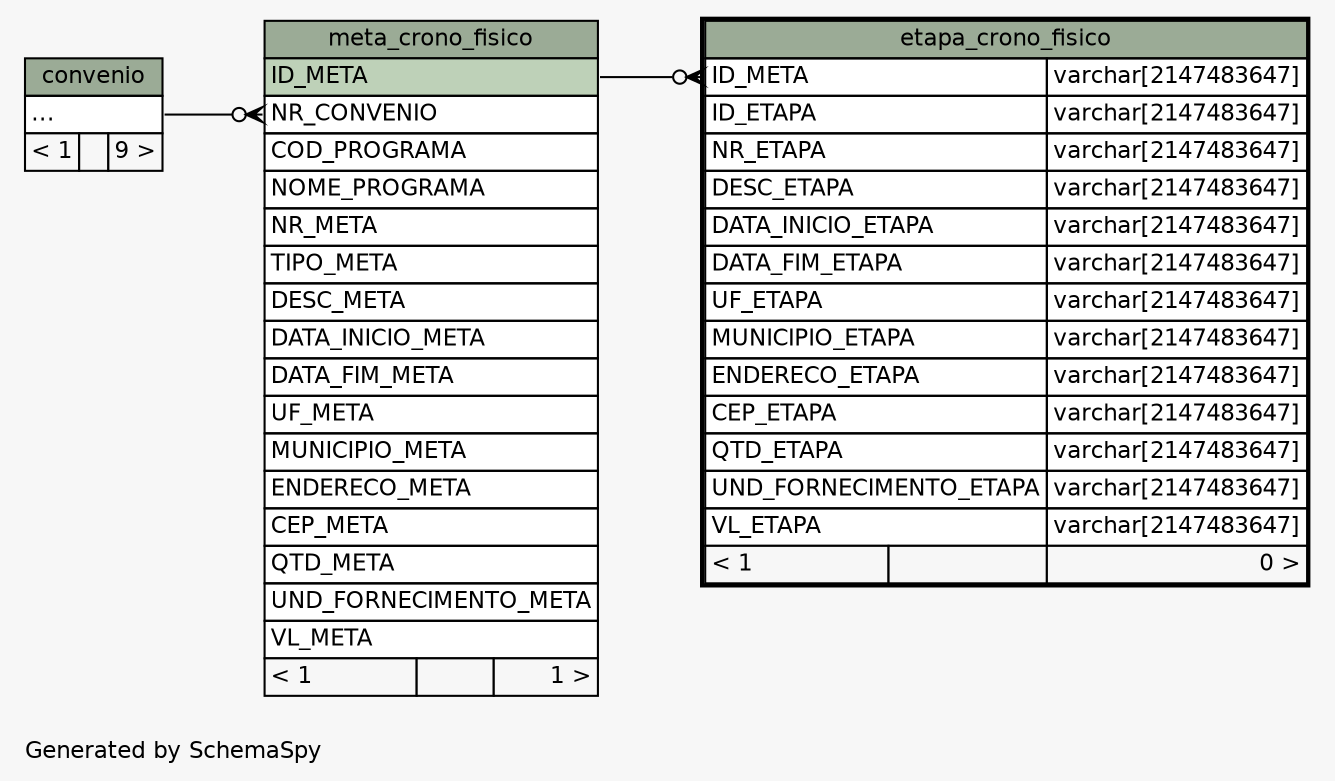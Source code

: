 // dot 2.38.0 on Windows 10 10.0
// SchemaSpy rev 590
digraph "twoDegreesRelationshipsDiagram" {
  graph [
    rankdir="RL"
    bgcolor="#f7f7f7"
    label="\nGenerated by SchemaSpy"
    labeljust="l"
    nodesep="0.18"
    ranksep="0.46"
    fontname="Helvetica"
    fontsize="11"
  ];
  node [
    fontname="Helvetica"
    fontsize="11"
    shape="plaintext"
  ];
  edge [
    arrowsize="0.8"
  ];
  "etapa_crono_fisico":"ID_META":w -> "meta_crono_fisico":"ID_META":e [arrowhead=none dir=back arrowtail=crowodot];
  "meta_crono_fisico":"NR_CONVENIO":w -> "convenio":"elipses":e [arrowhead=none dir=back arrowtail=crowodot];
  "convenio" [
    label=<
    <TABLE BORDER="0" CELLBORDER="1" CELLSPACING="0" BGCOLOR="#ffffff">
      <TR><TD COLSPAN="3" BGCOLOR="#9bab96" ALIGN="CENTER">convenio</TD></TR>
      <TR><TD PORT="elipses" COLSPAN="3" ALIGN="LEFT">...</TD></TR>
      <TR><TD ALIGN="LEFT" BGCOLOR="#f7f7f7">&lt; 1</TD><TD ALIGN="RIGHT" BGCOLOR="#f7f7f7">  </TD><TD ALIGN="RIGHT" BGCOLOR="#f7f7f7">9 &gt;</TD></TR>
    </TABLE>>
    URL="convenio.html"
    tooltip="convenio"
  ];
  "etapa_crono_fisico" [
    label=<
    <TABLE BORDER="2" CELLBORDER="1" CELLSPACING="0" BGCOLOR="#ffffff">
      <TR><TD COLSPAN="3" BGCOLOR="#9bab96" ALIGN="CENTER">etapa_crono_fisico</TD></TR>
      <TR><TD PORT="ID_META" COLSPAN="2" ALIGN="LEFT">ID_META</TD><TD PORT="ID_META.type" ALIGN="LEFT">varchar[2147483647]</TD></TR>
      <TR><TD PORT="ID_ETAPA" COLSPAN="2" ALIGN="LEFT">ID_ETAPA</TD><TD PORT="ID_ETAPA.type" ALIGN="LEFT">varchar[2147483647]</TD></TR>
      <TR><TD PORT="NR_ETAPA" COLSPAN="2" ALIGN="LEFT">NR_ETAPA</TD><TD PORT="NR_ETAPA.type" ALIGN="LEFT">varchar[2147483647]</TD></TR>
      <TR><TD PORT="DESC_ETAPA" COLSPAN="2" ALIGN="LEFT">DESC_ETAPA</TD><TD PORT="DESC_ETAPA.type" ALIGN="LEFT">varchar[2147483647]</TD></TR>
      <TR><TD PORT="DATA_INICIO_ETAPA" COLSPAN="2" ALIGN="LEFT">DATA_INICIO_ETAPA</TD><TD PORT="DATA_INICIO_ETAPA.type" ALIGN="LEFT">varchar[2147483647]</TD></TR>
      <TR><TD PORT="DATA_FIM_ETAPA" COLSPAN="2" ALIGN="LEFT">DATA_FIM_ETAPA</TD><TD PORT="DATA_FIM_ETAPA.type" ALIGN="LEFT">varchar[2147483647]</TD></TR>
      <TR><TD PORT="UF_ETAPA" COLSPAN="2" ALIGN="LEFT">UF_ETAPA</TD><TD PORT="UF_ETAPA.type" ALIGN="LEFT">varchar[2147483647]</TD></TR>
      <TR><TD PORT="MUNICIPIO_ETAPA" COLSPAN="2" ALIGN="LEFT">MUNICIPIO_ETAPA</TD><TD PORT="MUNICIPIO_ETAPA.type" ALIGN="LEFT">varchar[2147483647]</TD></TR>
      <TR><TD PORT="ENDERECO_ETAPA" COLSPAN="2" ALIGN="LEFT">ENDERECO_ETAPA</TD><TD PORT="ENDERECO_ETAPA.type" ALIGN="LEFT">varchar[2147483647]</TD></TR>
      <TR><TD PORT="CEP_ETAPA" COLSPAN="2" ALIGN="LEFT">CEP_ETAPA</TD><TD PORT="CEP_ETAPA.type" ALIGN="LEFT">varchar[2147483647]</TD></TR>
      <TR><TD PORT="QTD_ETAPA" COLSPAN="2" ALIGN="LEFT">QTD_ETAPA</TD><TD PORT="QTD_ETAPA.type" ALIGN="LEFT">varchar[2147483647]</TD></TR>
      <TR><TD PORT="UND_FORNECIMENTO_ETAPA" COLSPAN="2" ALIGN="LEFT">UND_FORNECIMENTO_ETAPA</TD><TD PORT="UND_FORNECIMENTO_ETAPA.type" ALIGN="LEFT">varchar[2147483647]</TD></TR>
      <TR><TD PORT="VL_ETAPA" COLSPAN="2" ALIGN="LEFT">VL_ETAPA</TD><TD PORT="VL_ETAPA.type" ALIGN="LEFT">varchar[2147483647]</TD></TR>
      <TR><TD ALIGN="LEFT" BGCOLOR="#f7f7f7">&lt; 1</TD><TD ALIGN="RIGHT" BGCOLOR="#f7f7f7">  </TD><TD ALIGN="RIGHT" BGCOLOR="#f7f7f7">0 &gt;</TD></TR>
    </TABLE>>
    URL="etapa_crono_fisico.html"
    tooltip="etapa_crono_fisico"
  ];
  "meta_crono_fisico" [
    label=<
    <TABLE BORDER="0" CELLBORDER="1" CELLSPACING="0" BGCOLOR="#ffffff">
      <TR><TD COLSPAN="3" BGCOLOR="#9bab96" ALIGN="CENTER">meta_crono_fisico</TD></TR>
      <TR><TD PORT="ID_META" COLSPAN="3" BGCOLOR="#bed1b8" ALIGN="LEFT">ID_META</TD></TR>
      <TR><TD PORT="NR_CONVENIO" COLSPAN="3" ALIGN="LEFT">NR_CONVENIO</TD></TR>
      <TR><TD PORT="COD_PROGRAMA" COLSPAN="3" ALIGN="LEFT">COD_PROGRAMA</TD></TR>
      <TR><TD PORT="NOME_PROGRAMA" COLSPAN="3" ALIGN="LEFT">NOME_PROGRAMA</TD></TR>
      <TR><TD PORT="NR_META" COLSPAN="3" ALIGN="LEFT">NR_META</TD></TR>
      <TR><TD PORT="TIPO_META" COLSPAN="3" ALIGN="LEFT">TIPO_META</TD></TR>
      <TR><TD PORT="DESC_META" COLSPAN="3" ALIGN="LEFT">DESC_META</TD></TR>
      <TR><TD PORT="DATA_INICIO_META" COLSPAN="3" ALIGN="LEFT">DATA_INICIO_META</TD></TR>
      <TR><TD PORT="DATA_FIM_META" COLSPAN="3" ALIGN="LEFT">DATA_FIM_META</TD></TR>
      <TR><TD PORT="UF_META" COLSPAN="3" ALIGN="LEFT">UF_META</TD></TR>
      <TR><TD PORT="MUNICIPIO_META" COLSPAN="3" ALIGN="LEFT">MUNICIPIO_META</TD></TR>
      <TR><TD PORT="ENDERECO_META" COLSPAN="3" ALIGN="LEFT">ENDERECO_META</TD></TR>
      <TR><TD PORT="CEP_META" COLSPAN="3" ALIGN="LEFT">CEP_META</TD></TR>
      <TR><TD PORT="QTD_META" COLSPAN="3" ALIGN="LEFT">QTD_META</TD></TR>
      <TR><TD PORT="UND_FORNECIMENTO_META" COLSPAN="3" ALIGN="LEFT">UND_FORNECIMENTO_META</TD></TR>
      <TR><TD PORT="VL_META" COLSPAN="3" ALIGN="LEFT">VL_META</TD></TR>
      <TR><TD ALIGN="LEFT" BGCOLOR="#f7f7f7">&lt; 1</TD><TD ALIGN="RIGHT" BGCOLOR="#f7f7f7">  </TD><TD ALIGN="RIGHT" BGCOLOR="#f7f7f7">1 &gt;</TD></TR>
    </TABLE>>
    URL="meta_crono_fisico.html"
    tooltip="meta_crono_fisico"
  ];
}
